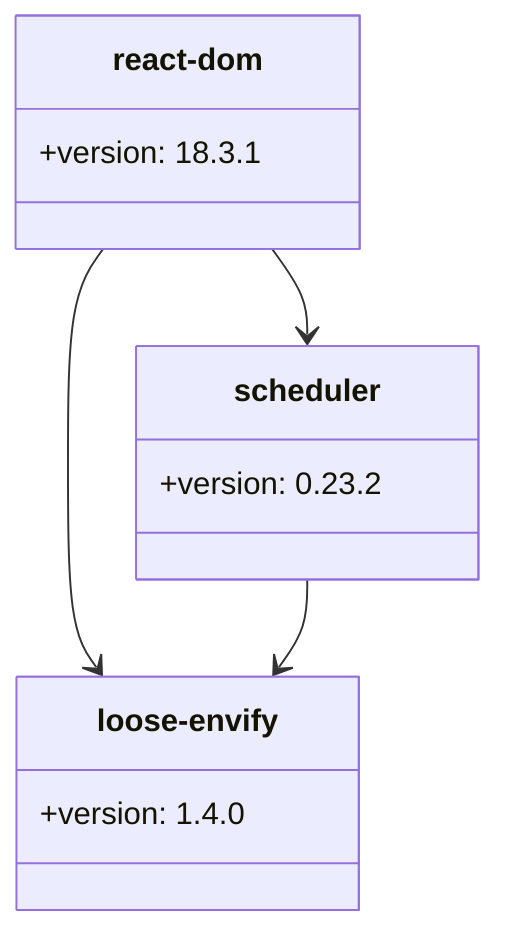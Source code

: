 classDiagram
  class react-dom {
    +version: 18.3.1
  }
  react-dom --> scheduler
  react-dom --> loose-envify
  class scheduler {
    +version: 0.23.2
  }
  scheduler --> loose-envify
  class loose-envify {
    +version: 1.4.0
  }